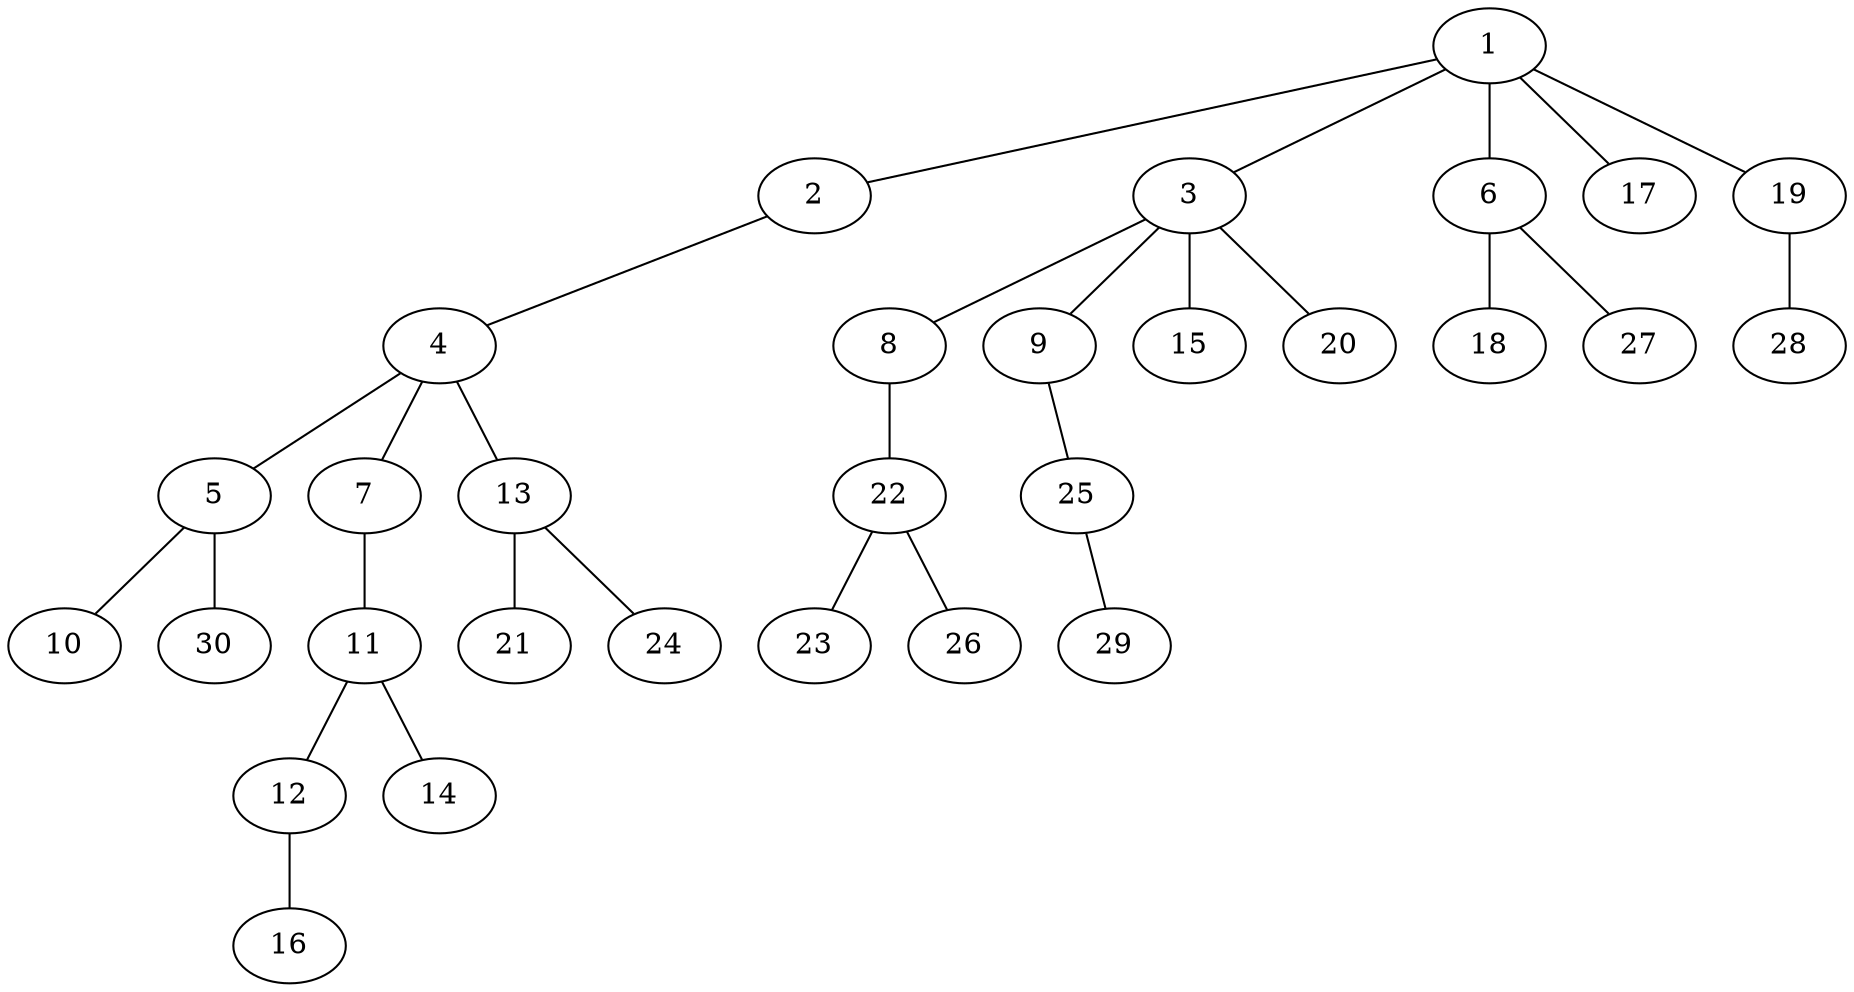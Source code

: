 graph graphname {1--2
1--3
1--6
1--17
1--19
2--4
3--8
3--9
3--15
3--20
4--5
4--7
4--13
5--10
5--30
6--18
6--27
7--11
8--22
9--25
11--12
11--14
12--16
13--21
13--24
19--28
22--23
22--26
25--29
}